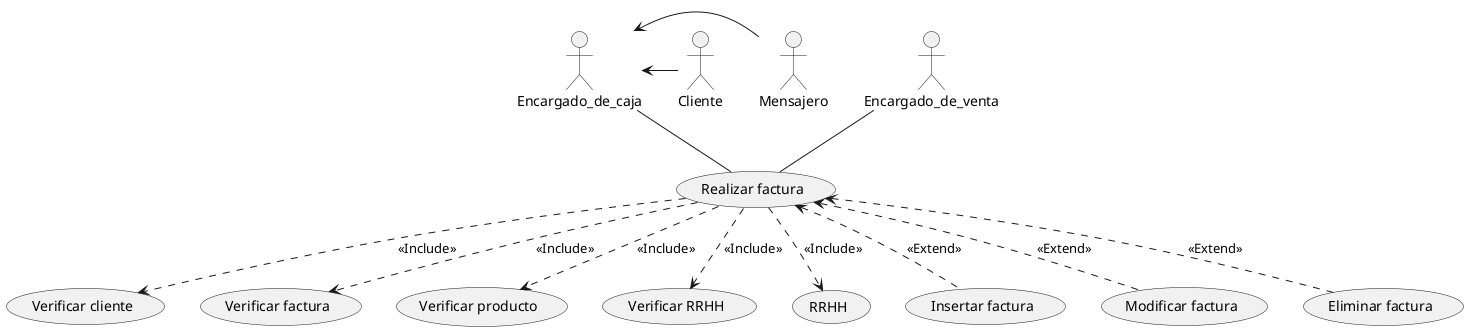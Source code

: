 @startuml 6. Gestionar facturas
actor Encargado_de_caja
actor Mensajero
actor Encargado_de_venta
actor Cliente

Encargado_de_caja <- Mensajero
Encargado_de_caja <- Cliente


Encargado_de_caja -- (Realizar factura)
Encargado_de_venta -- (Realizar factura)


(Realizar factura)-.> (Verificar cliente): <<Include>>
(Realizar factura)-.> (Verificar factura): <<Include>>
(Realizar factura)-.> (Verificar producto): <<Include>>
(Realizar factura)-.> (Verificar RRHH): <<Include>>
(Realizar factura)-.> (RRHH): <<Include>>
(Realizar factura)<.- (Insertar factura): <<Extend>>
(Realizar factura)<.- (Modificar factura): <<Extend>>
(Realizar factura)<.- (Eliminar factura): <<Extend>>

@enduml